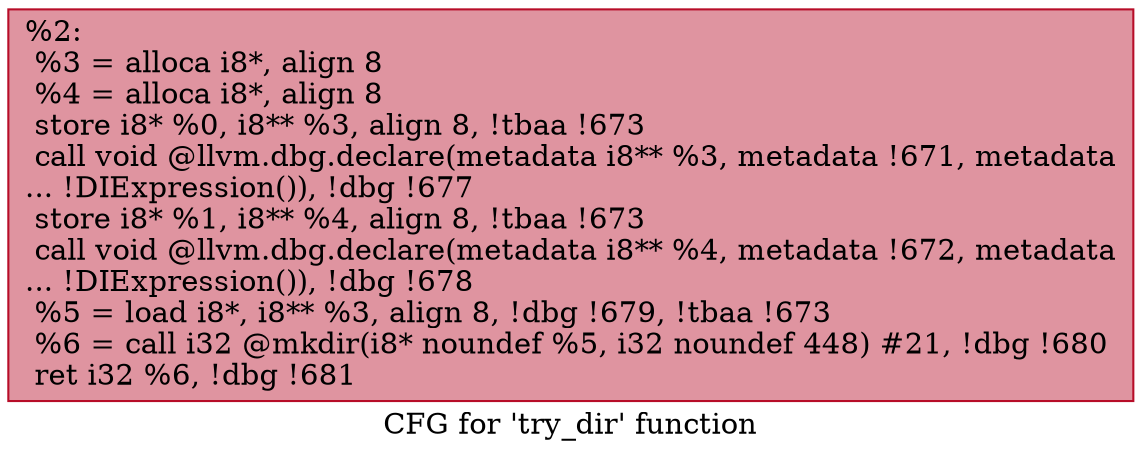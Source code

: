 digraph "CFG for 'try_dir' function" {
	label="CFG for 'try_dir' function";

	Node0xa3abc0 [shape=record,color="#b70d28ff", style=filled, fillcolor="#b70d2870",label="{%2:\l  %3 = alloca i8*, align 8\l  %4 = alloca i8*, align 8\l  store i8* %0, i8** %3, align 8, !tbaa !673\l  call void @llvm.dbg.declare(metadata i8** %3, metadata !671, metadata\l... !DIExpression()), !dbg !677\l  store i8* %1, i8** %4, align 8, !tbaa !673\l  call void @llvm.dbg.declare(metadata i8** %4, metadata !672, metadata\l... !DIExpression()), !dbg !678\l  %5 = load i8*, i8** %3, align 8, !dbg !679, !tbaa !673\l  %6 = call i32 @mkdir(i8* noundef %5, i32 noundef 448) #21, !dbg !680\l  ret i32 %6, !dbg !681\l}"];
}
